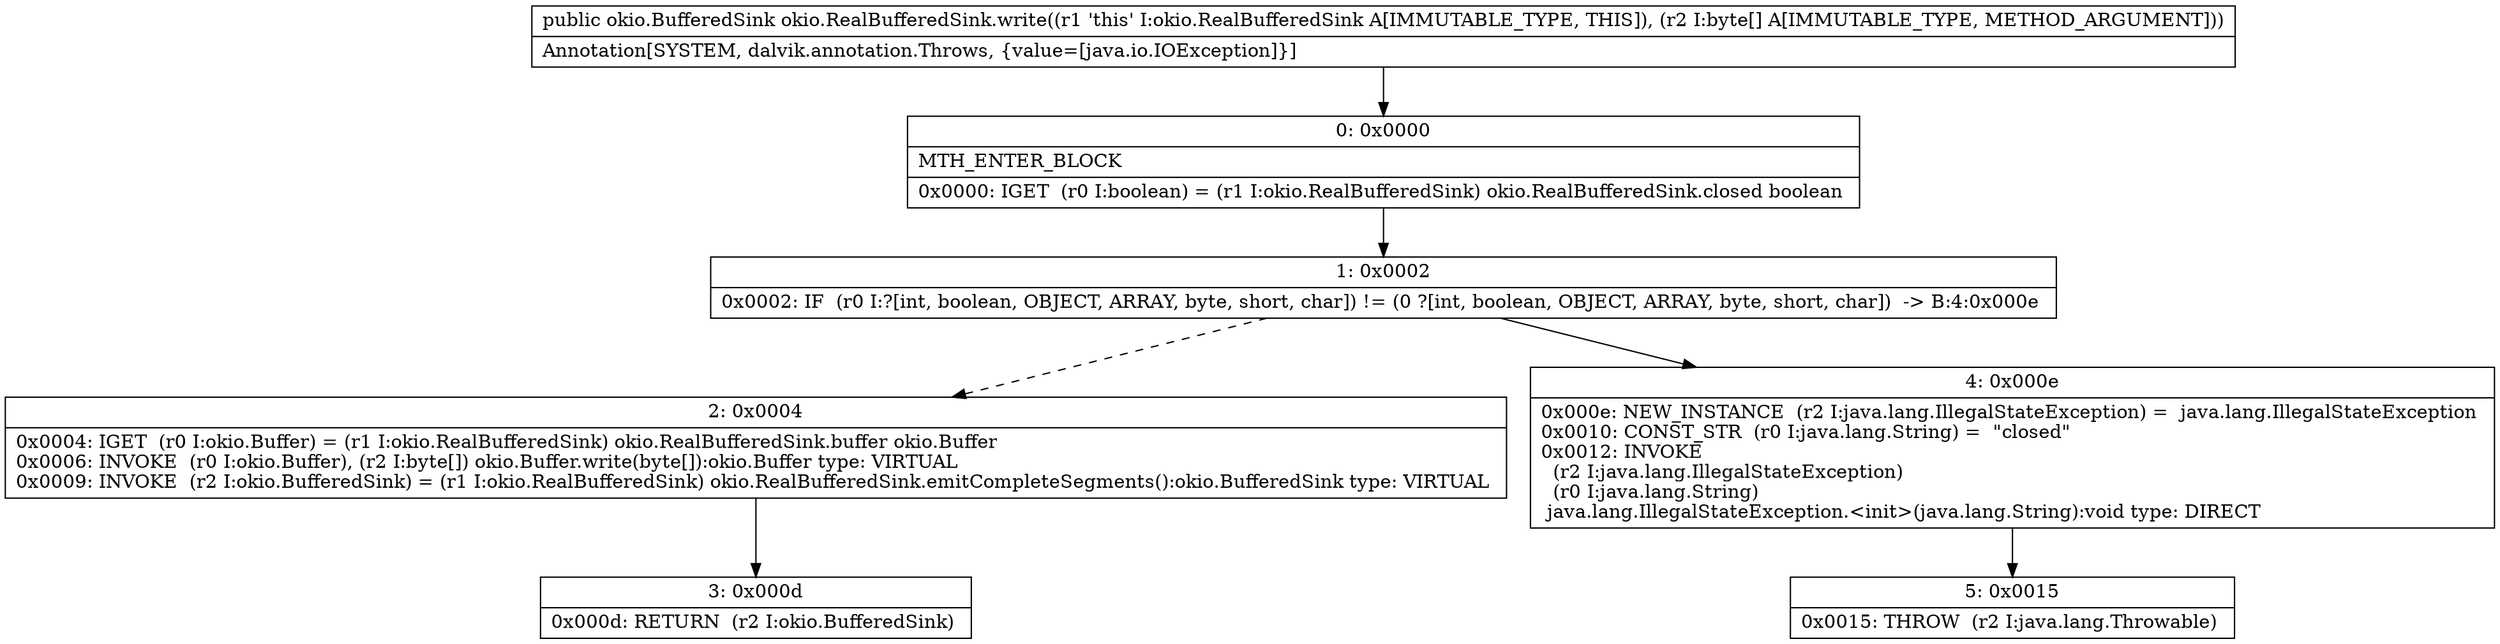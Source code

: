 digraph "CFG forokio.RealBufferedSink.write([B)Lokio\/BufferedSink;" {
Node_0 [shape=record,label="{0\:\ 0x0000|MTH_ENTER_BLOCK\l|0x0000: IGET  (r0 I:boolean) = (r1 I:okio.RealBufferedSink) okio.RealBufferedSink.closed boolean \l}"];
Node_1 [shape=record,label="{1\:\ 0x0002|0x0002: IF  (r0 I:?[int, boolean, OBJECT, ARRAY, byte, short, char]) != (0 ?[int, boolean, OBJECT, ARRAY, byte, short, char])  \-\> B:4:0x000e \l}"];
Node_2 [shape=record,label="{2\:\ 0x0004|0x0004: IGET  (r0 I:okio.Buffer) = (r1 I:okio.RealBufferedSink) okio.RealBufferedSink.buffer okio.Buffer \l0x0006: INVOKE  (r0 I:okio.Buffer), (r2 I:byte[]) okio.Buffer.write(byte[]):okio.Buffer type: VIRTUAL \l0x0009: INVOKE  (r2 I:okio.BufferedSink) = (r1 I:okio.RealBufferedSink) okio.RealBufferedSink.emitCompleteSegments():okio.BufferedSink type: VIRTUAL \l}"];
Node_3 [shape=record,label="{3\:\ 0x000d|0x000d: RETURN  (r2 I:okio.BufferedSink) \l}"];
Node_4 [shape=record,label="{4\:\ 0x000e|0x000e: NEW_INSTANCE  (r2 I:java.lang.IllegalStateException) =  java.lang.IllegalStateException \l0x0010: CONST_STR  (r0 I:java.lang.String) =  \"closed\" \l0x0012: INVOKE  \l  (r2 I:java.lang.IllegalStateException)\l  (r0 I:java.lang.String)\l java.lang.IllegalStateException.\<init\>(java.lang.String):void type: DIRECT \l}"];
Node_5 [shape=record,label="{5\:\ 0x0015|0x0015: THROW  (r2 I:java.lang.Throwable) \l}"];
MethodNode[shape=record,label="{public okio.BufferedSink okio.RealBufferedSink.write((r1 'this' I:okio.RealBufferedSink A[IMMUTABLE_TYPE, THIS]), (r2 I:byte[] A[IMMUTABLE_TYPE, METHOD_ARGUMENT]))  | Annotation[SYSTEM, dalvik.annotation.Throws, \{value=[java.io.IOException]\}]\l}"];
MethodNode -> Node_0;
Node_0 -> Node_1;
Node_1 -> Node_2[style=dashed];
Node_1 -> Node_4;
Node_2 -> Node_3;
Node_4 -> Node_5;
}

